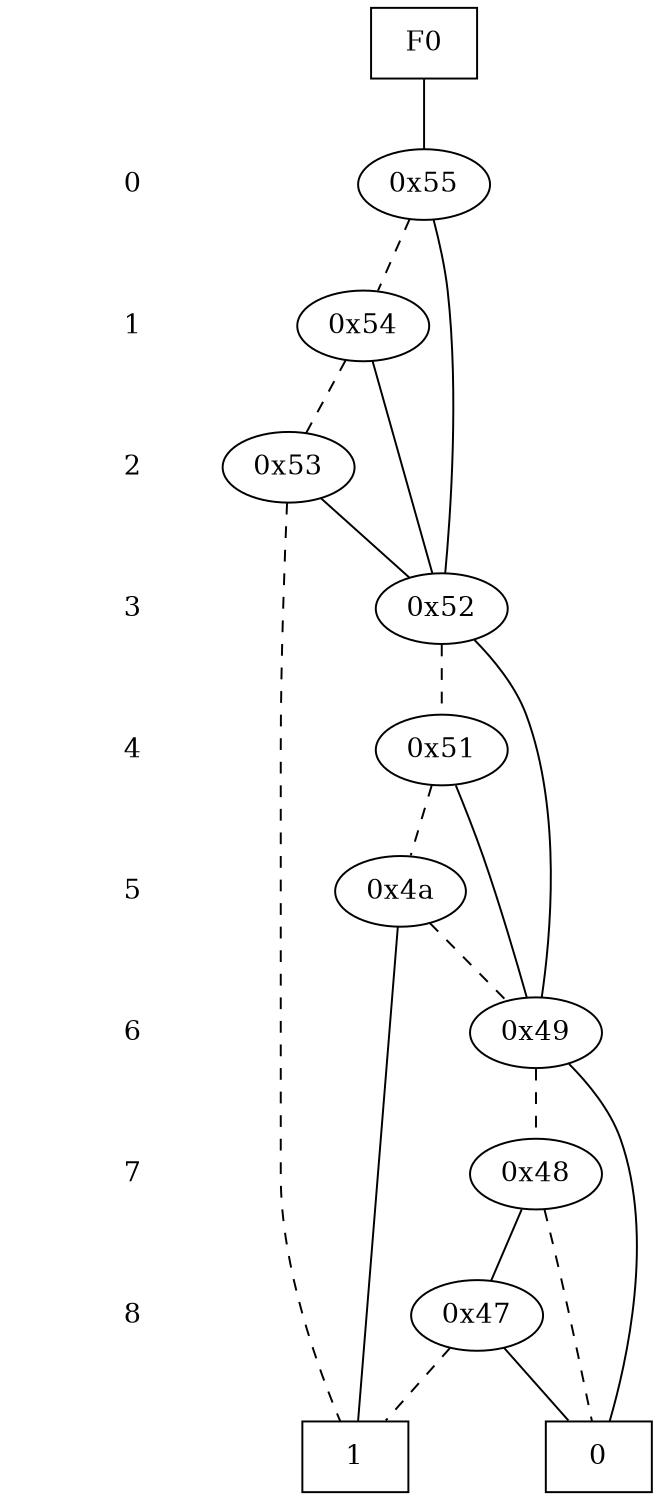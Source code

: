 digraph "DD" {
size = "7.5,10"
center = true;
edge [dir = none];
{ node [shape = plaintext];
  edge [style = invis];
  "CONST NODES" [style = invis];
" 0 " -> " 1 " -> " 2 " -> " 3 " -> " 4 " -> " 5 " -> " 6 " -> " 7 " -> " 8 " -> "CONST NODES"; 
}
{ rank = same; node [shape = box]; edge [style = invis];
"F0"; }
{ rank = same; " 0 ";
"0x55";
}
{ rank = same; " 1 ";
"0x54";
}
{ rank = same; " 2 ";
"0x53";
}
{ rank = same; " 3 ";
"0x52";
}
{ rank = same; " 4 ";
"0x51";
}
{ rank = same; " 5 ";
"0x4a";
}
{ rank = same; " 6 ";
"0x49";
}
{ rank = same; " 7 ";
"0x48";
}
{ rank = same; " 8 ";
"0x47";
}
{ rank = same; "CONST NODES";
{ node [shape = box]; "0x26";
"0x25";
}
}
"F0" -> "0x55" [style = solid];
"0x55" -> "0x52";
"0x55" -> "0x54" [style = dashed];
"0x54" -> "0x52";
"0x54" -> "0x53" [style = dashed];
"0x53" -> "0x52";
"0x53" -> "0x25" [style = dashed];
"0x52" -> "0x49";
"0x52" -> "0x51" [style = dashed];
"0x51" -> "0x49";
"0x51" -> "0x4a" [style = dashed];
"0x4a" -> "0x25";
"0x4a" -> "0x49" [style = dashed];
"0x49" -> "0x26";
"0x49" -> "0x48" [style = dashed];
"0x48" -> "0x47";
"0x48" -> "0x26" [style = dashed];
"0x47" -> "0x26";
"0x47" -> "0x25" [style = dashed];
"0x26" [label = "0"];
"0x25" [label = "1"];
}

